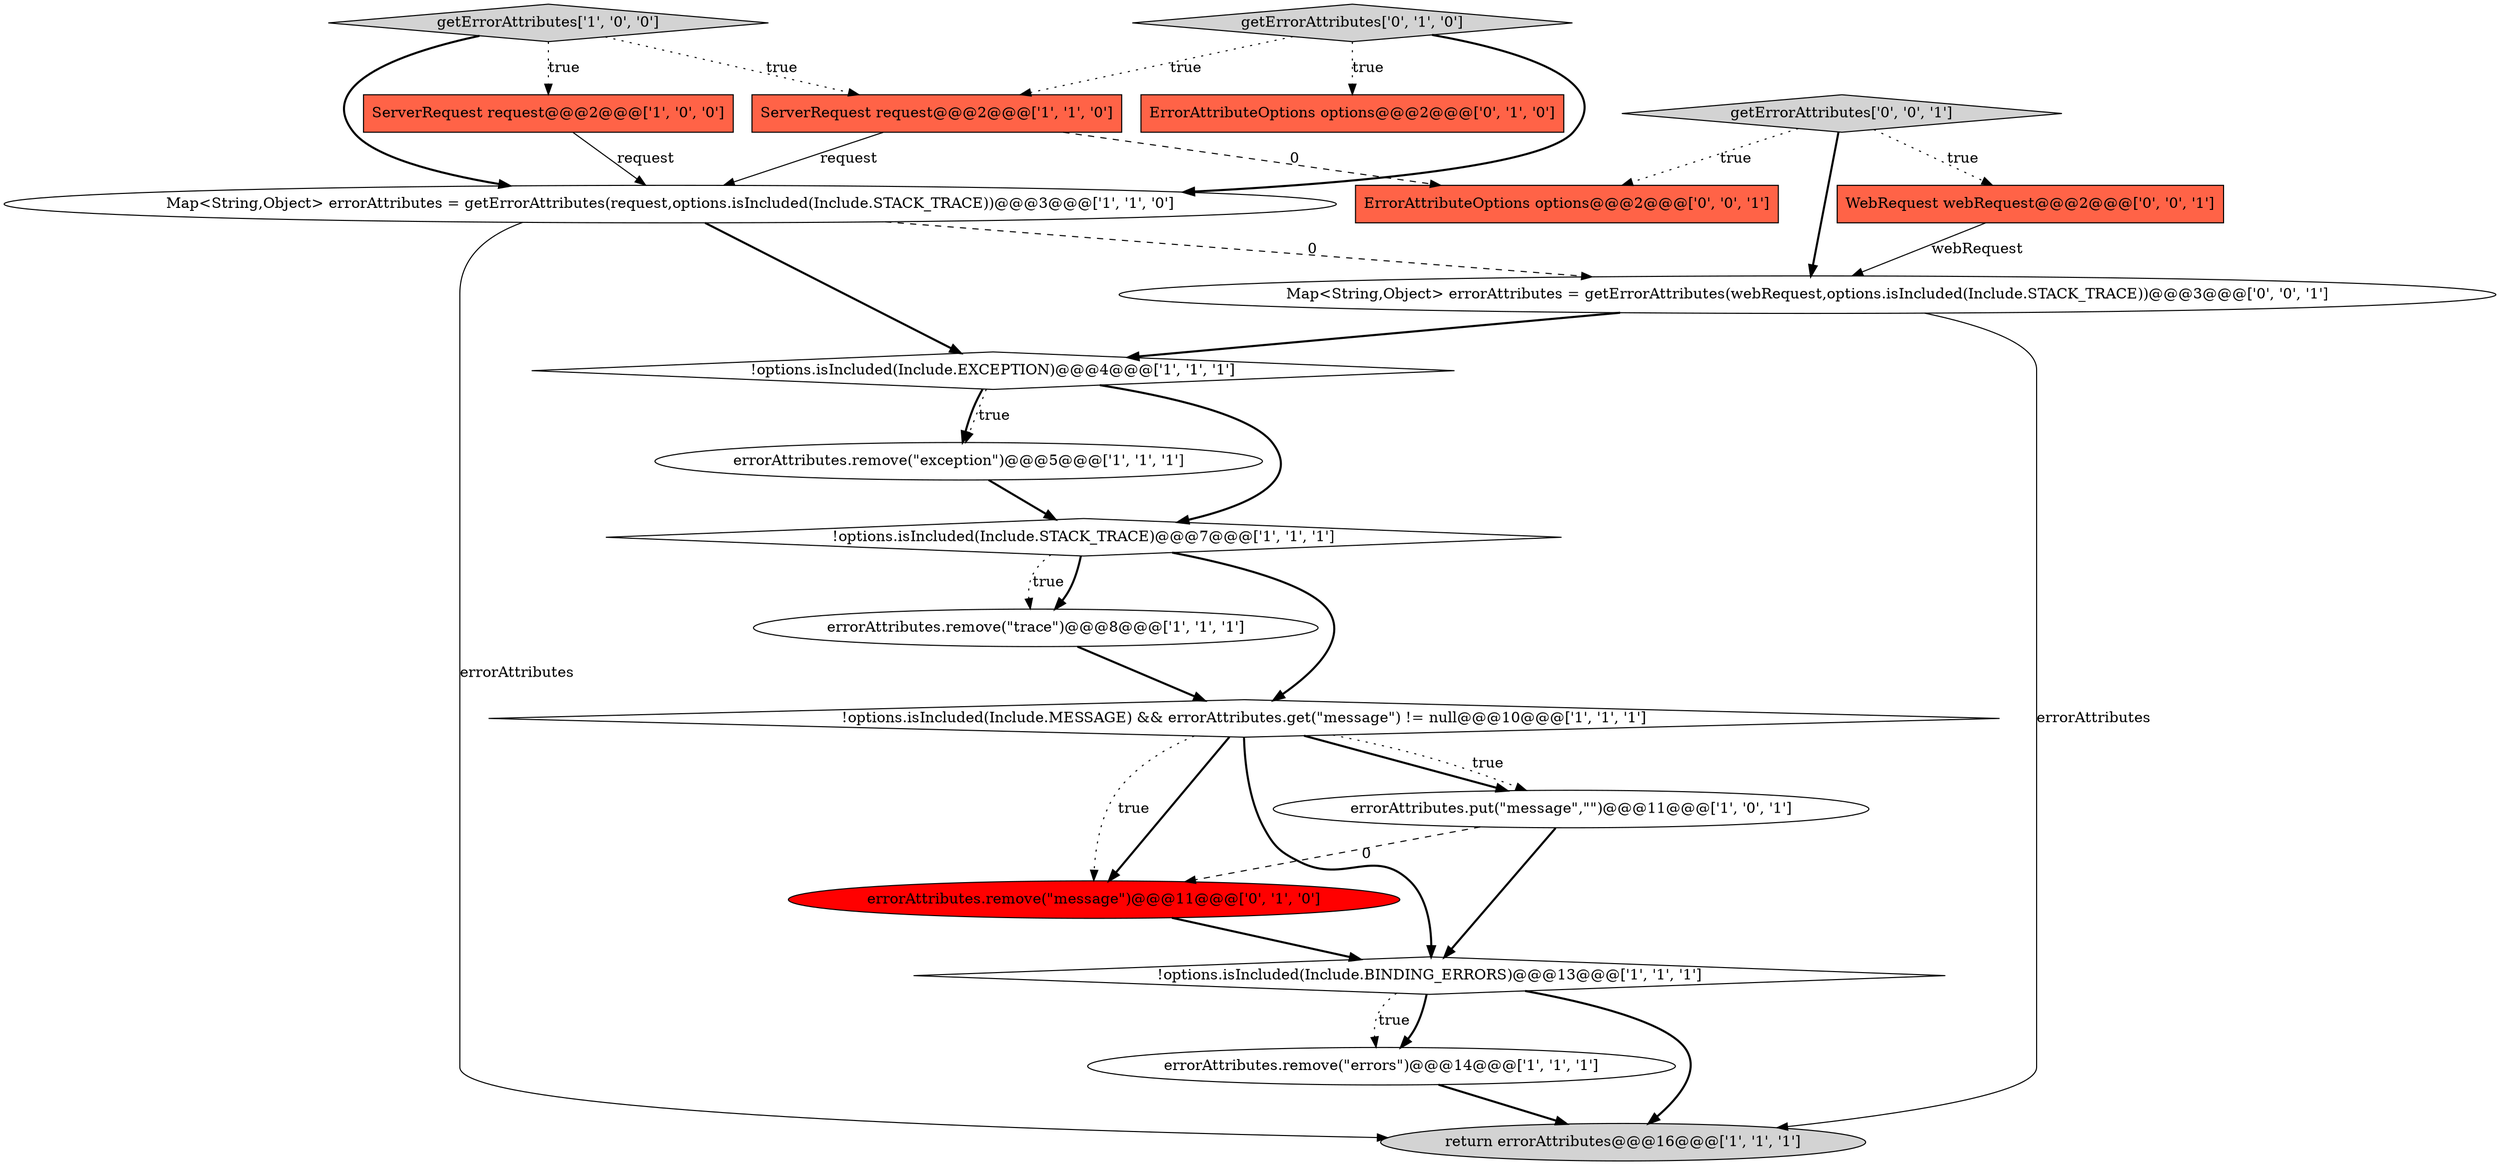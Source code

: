 digraph {
4 [style = filled, label = "errorAttributes.put(\"message\",\"\")@@@11@@@['1', '0', '1']", fillcolor = white, shape = ellipse image = "AAA0AAABBB1BBB"];
13 [style = filled, label = "errorAttributes.remove(\"message\")@@@11@@@['0', '1', '0']", fillcolor = red, shape = ellipse image = "AAA1AAABBB2BBB"];
8 [style = filled, label = "return errorAttributes@@@16@@@['1', '1', '1']", fillcolor = lightgray, shape = ellipse image = "AAA0AAABBB1BBB"];
19 [style = filled, label = "ErrorAttributeOptions options@@@2@@@['0', '0', '1']", fillcolor = tomato, shape = box image = "AAA0AAABBB3BBB"];
16 [style = filled, label = "WebRequest webRequest@@@2@@@['0', '0', '1']", fillcolor = tomato, shape = box image = "AAA0AAABBB3BBB"];
2 [style = filled, label = "errorAttributes.remove(\"errors\")@@@14@@@['1', '1', '1']", fillcolor = white, shape = ellipse image = "AAA0AAABBB1BBB"];
12 [style = filled, label = "!options.isIncluded(Include.STACK_TRACE)@@@7@@@['1', '1', '1']", fillcolor = white, shape = diamond image = "AAA0AAABBB1BBB"];
15 [style = filled, label = "getErrorAttributes['0', '1', '0']", fillcolor = lightgray, shape = diamond image = "AAA0AAABBB2BBB"];
7 [style = filled, label = "ServerRequest request@@@2@@@['1', '1', '0']", fillcolor = tomato, shape = box image = "AAA0AAABBB1BBB"];
10 [style = filled, label = "!options.isIncluded(Include.MESSAGE) && errorAttributes.get(\"message\") != null@@@10@@@['1', '1', '1']", fillcolor = white, shape = diamond image = "AAA0AAABBB1BBB"];
1 [style = filled, label = "!options.isIncluded(Include.BINDING_ERRORS)@@@13@@@['1', '1', '1']", fillcolor = white, shape = diamond image = "AAA0AAABBB1BBB"];
6 [style = filled, label = "errorAttributes.remove(\"trace\")@@@8@@@['1', '1', '1']", fillcolor = white, shape = ellipse image = "AAA0AAABBB1BBB"];
3 [style = filled, label = "ServerRequest request@@@2@@@['1', '0', '0']", fillcolor = tomato, shape = box image = "AAA0AAABBB1BBB"];
0 [style = filled, label = "errorAttributes.remove(\"exception\")@@@5@@@['1', '1', '1']", fillcolor = white, shape = ellipse image = "AAA0AAABBB1BBB"];
9 [style = filled, label = "getErrorAttributes['1', '0', '0']", fillcolor = lightgray, shape = diamond image = "AAA0AAABBB1BBB"];
11 [style = filled, label = "Map<String,Object> errorAttributes = getErrorAttributes(request,options.isIncluded(Include.STACK_TRACE))@@@3@@@['1', '1', '0']", fillcolor = white, shape = ellipse image = "AAA0AAABBB1BBB"];
17 [style = filled, label = "getErrorAttributes['0', '0', '1']", fillcolor = lightgray, shape = diamond image = "AAA0AAABBB3BBB"];
5 [style = filled, label = "!options.isIncluded(Include.EXCEPTION)@@@4@@@['1', '1', '1']", fillcolor = white, shape = diamond image = "AAA0AAABBB1BBB"];
18 [style = filled, label = "Map<String,Object> errorAttributes = getErrorAttributes(webRequest,options.isIncluded(Include.STACK_TRACE))@@@3@@@['0', '0', '1']", fillcolor = white, shape = ellipse image = "AAA0AAABBB3BBB"];
14 [style = filled, label = "ErrorAttributeOptions options@@@2@@@['0', '1', '0']", fillcolor = tomato, shape = box image = "AAA0AAABBB2BBB"];
16->18 [style = solid, label="webRequest"];
1->8 [style = bold, label=""];
9->11 [style = bold, label=""];
18->8 [style = solid, label="errorAttributes"];
0->12 [style = bold, label=""];
5->0 [style = dotted, label="true"];
7->11 [style = solid, label="request"];
15->7 [style = dotted, label="true"];
15->14 [style = dotted, label="true"];
12->6 [style = bold, label=""];
13->1 [style = bold, label=""];
17->16 [style = dotted, label="true"];
11->5 [style = bold, label=""];
12->10 [style = bold, label=""];
15->11 [style = bold, label=""];
5->0 [style = bold, label=""];
5->12 [style = bold, label=""];
10->13 [style = bold, label=""];
12->6 [style = dotted, label="true"];
10->13 [style = dotted, label="true"];
7->19 [style = dashed, label="0"];
11->18 [style = dashed, label="0"];
18->5 [style = bold, label=""];
6->10 [style = bold, label=""];
17->19 [style = dotted, label="true"];
11->8 [style = solid, label="errorAttributes"];
10->4 [style = bold, label=""];
4->1 [style = bold, label=""];
1->2 [style = bold, label=""];
10->4 [style = dotted, label="true"];
9->7 [style = dotted, label="true"];
1->2 [style = dotted, label="true"];
4->13 [style = dashed, label="0"];
10->1 [style = bold, label=""];
9->3 [style = dotted, label="true"];
17->18 [style = bold, label=""];
2->8 [style = bold, label=""];
3->11 [style = solid, label="request"];
}
